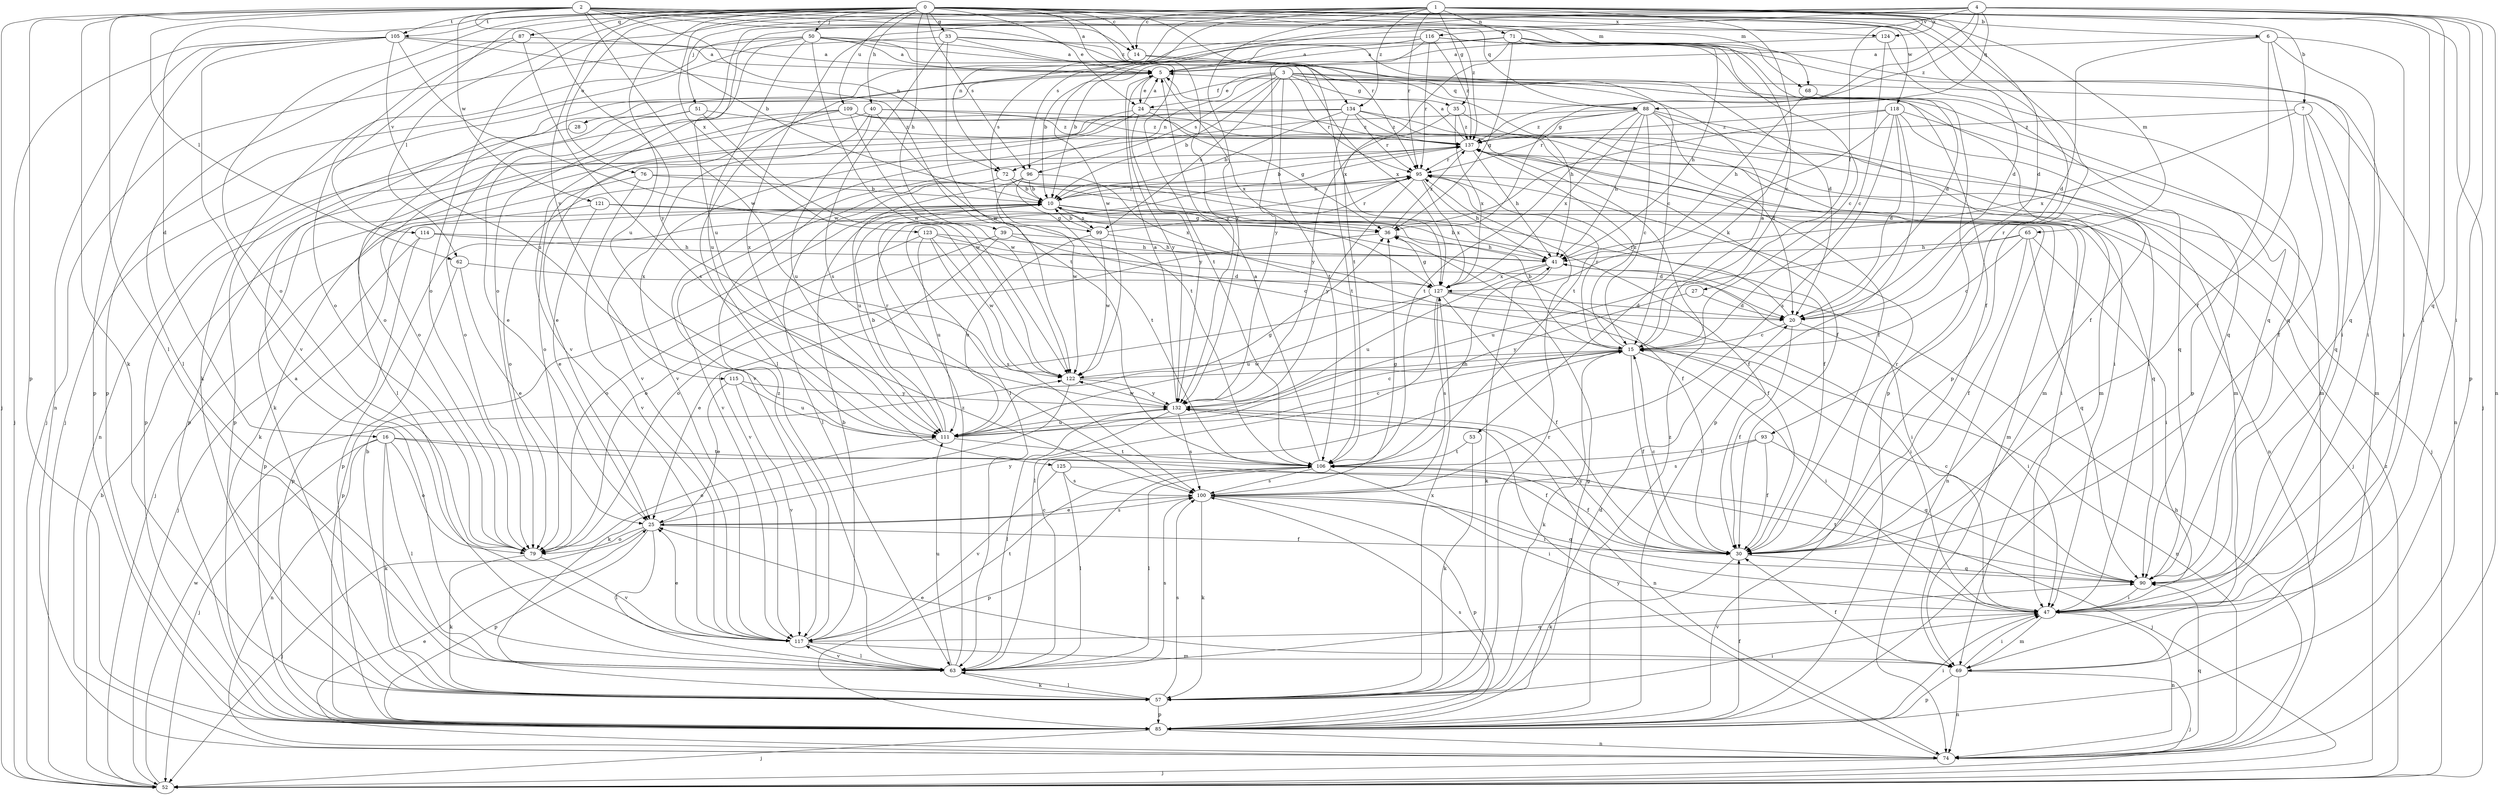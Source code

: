 strict digraph  {
0;
1;
2;
3;
4;
5;
6;
7;
10;
14;
15;
16;
20;
24;
25;
27;
28;
30;
33;
35;
36;
39;
40;
41;
47;
50;
51;
52;
53;
57;
62;
63;
65;
68;
69;
71;
72;
74;
76;
79;
85;
87;
88;
90;
93;
95;
96;
99;
100;
105;
106;
109;
111;
114;
115;
116;
117;
118;
121;
122;
123;
124;
125;
127;
132;
134;
137;
0 -> 5  [label=a];
0 -> 6  [label=b];
0 -> 14  [label=c];
0 -> 16  [label=d];
0 -> 20  [label=d];
0 -> 24  [label=e];
0 -> 33  [label=g];
0 -> 39  [label=h];
0 -> 40  [label=h];
0 -> 50  [label=j];
0 -> 62  [label=l];
0 -> 65  [label=m];
0 -> 68  [label=m];
0 -> 76  [label=o];
0 -> 79  [label=o];
0 -> 85  [label=p];
0 -> 87  [label=q];
0 -> 93  [label=r];
0 -> 95  [label=r];
0 -> 96  [label=s];
0 -> 105  [label=t];
0 -> 109  [label=u];
0 -> 111  [label=u];
0 -> 114  [label=v];
0 -> 115  [label=v];
0 -> 118  [label=w];
0 -> 123  [label=x];
0 -> 124  [label=x];
0 -> 132  [label=y];
1 -> 7  [label=b];
1 -> 14  [label=c];
1 -> 20  [label=d];
1 -> 27  [label=f];
1 -> 35  [label=g];
1 -> 47  [label=i];
1 -> 51  [label=j];
1 -> 52  [label=j];
1 -> 53  [label=k];
1 -> 71  [label=n];
1 -> 72  [label=n];
1 -> 79  [label=o];
1 -> 95  [label=r];
1 -> 96  [label=s];
1 -> 124  [label=x];
1 -> 125  [label=x];
1 -> 132  [label=y];
1 -> 134  [label=z];
2 -> 10  [label=b];
2 -> 14  [label=c];
2 -> 15  [label=c];
2 -> 52  [label=j];
2 -> 57  [label=k];
2 -> 62  [label=l];
2 -> 63  [label=l];
2 -> 68  [label=m];
2 -> 72  [label=n];
2 -> 85  [label=p];
2 -> 88  [label=q];
2 -> 105  [label=t];
2 -> 121  [label=w];
2 -> 122  [label=w];
2 -> 132  [label=y];
2 -> 134  [label=z];
2 -> 137  [label=z];
3 -> 10  [label=b];
3 -> 24  [label=e];
3 -> 28  [label=f];
3 -> 30  [label=f];
3 -> 35  [label=g];
3 -> 41  [label=h];
3 -> 72  [label=n];
3 -> 74  [label=n];
3 -> 88  [label=q];
3 -> 95  [label=r];
3 -> 96  [label=s];
3 -> 99  [label=s];
3 -> 106  [label=t];
4 -> 36  [label=g];
4 -> 47  [label=i];
4 -> 74  [label=n];
4 -> 79  [label=o];
4 -> 85  [label=p];
4 -> 88  [label=q];
4 -> 90  [label=q];
4 -> 99  [label=s];
4 -> 111  [label=u];
4 -> 116  [label=v];
4 -> 122  [label=w];
4 -> 137  [label=z];
5 -> 24  [label=e];
5 -> 79  [label=o];
5 -> 127  [label=x];
5 -> 132  [label=y];
6 -> 5  [label=a];
6 -> 20  [label=d];
6 -> 30  [label=f];
6 -> 47  [label=i];
6 -> 85  [label=p];
6 -> 90  [label=q];
7 -> 30  [label=f];
7 -> 69  [label=m];
7 -> 90  [label=q];
7 -> 127  [label=x];
7 -> 137  [label=z];
10 -> 36  [label=g];
10 -> 52  [label=j];
10 -> 69  [label=m];
10 -> 74  [label=n];
10 -> 85  [label=p];
10 -> 95  [label=r];
10 -> 99  [label=s];
14 -> 20  [label=d];
14 -> 52  [label=j];
14 -> 127  [label=x];
15 -> 5  [label=a];
15 -> 10  [label=b];
15 -> 30  [label=f];
15 -> 47  [label=i];
15 -> 57  [label=k];
15 -> 74  [label=n];
15 -> 95  [label=r];
15 -> 122  [label=w];
15 -> 137  [label=z];
16 -> 30  [label=f];
16 -> 52  [label=j];
16 -> 57  [label=k];
16 -> 63  [label=l];
16 -> 74  [label=n];
16 -> 79  [label=o];
16 -> 106  [label=t];
20 -> 15  [label=c];
20 -> 30  [label=f];
20 -> 47  [label=i];
20 -> 95  [label=r];
24 -> 5  [label=a];
24 -> 36  [label=g];
24 -> 63  [label=l];
24 -> 117  [label=v];
24 -> 132  [label=y];
24 -> 137  [label=z];
25 -> 30  [label=f];
25 -> 52  [label=j];
25 -> 63  [label=l];
25 -> 79  [label=o];
25 -> 85  [label=p];
25 -> 100  [label=s];
25 -> 132  [label=y];
27 -> 20  [label=d];
27 -> 132  [label=y];
28 -> 85  [label=p];
30 -> 15  [label=c];
30 -> 57  [label=k];
30 -> 90  [label=q];
30 -> 95  [label=r];
30 -> 132  [label=y];
33 -> 5  [label=a];
33 -> 30  [label=f];
33 -> 85  [label=p];
33 -> 90  [label=q];
33 -> 100  [label=s];
33 -> 122  [label=w];
35 -> 52  [label=j];
35 -> 127  [label=x];
35 -> 132  [label=y];
35 -> 137  [label=z];
36 -> 41  [label=h];
36 -> 79  [label=o];
36 -> 137  [label=z];
39 -> 15  [label=c];
39 -> 41  [label=h];
39 -> 79  [label=o];
39 -> 117  [label=v];
40 -> 30  [label=f];
40 -> 85  [label=p];
40 -> 106  [label=t];
40 -> 111  [label=u];
40 -> 117  [label=v];
40 -> 137  [label=z];
41 -> 10  [label=b];
41 -> 47  [label=i];
41 -> 57  [label=k];
41 -> 111  [label=u];
41 -> 127  [label=x];
47 -> 69  [label=m];
47 -> 74  [label=n];
47 -> 117  [label=v];
50 -> 5  [label=a];
50 -> 15  [label=c];
50 -> 52  [label=j];
50 -> 57  [label=k];
50 -> 106  [label=t];
50 -> 111  [label=u];
50 -> 117  [label=v];
50 -> 122  [label=w];
50 -> 127  [label=x];
51 -> 25  [label=e];
51 -> 79  [label=o];
51 -> 122  [label=w];
51 -> 137  [label=z];
52 -> 10  [label=b];
52 -> 122  [label=w];
52 -> 137  [label=z];
53 -> 57  [label=k];
53 -> 106  [label=t];
57 -> 10  [label=b];
57 -> 20  [label=d];
57 -> 47  [label=i];
57 -> 63  [label=l];
57 -> 85  [label=p];
57 -> 95  [label=r];
57 -> 100  [label=s];
57 -> 127  [label=x];
62 -> 25  [label=e];
62 -> 85  [label=p];
62 -> 127  [label=x];
63 -> 5  [label=a];
63 -> 15  [label=c];
63 -> 57  [label=k];
63 -> 90  [label=q];
63 -> 100  [label=s];
63 -> 111  [label=u];
63 -> 117  [label=v];
63 -> 137  [label=z];
65 -> 15  [label=c];
65 -> 30  [label=f];
65 -> 41  [label=h];
65 -> 47  [label=i];
65 -> 90  [label=q];
65 -> 111  [label=u];
68 -> 41  [label=h];
68 -> 90  [label=q];
69 -> 25  [label=e];
69 -> 30  [label=f];
69 -> 47  [label=i];
69 -> 52  [label=j];
69 -> 74  [label=n];
69 -> 85  [label=p];
71 -> 5  [label=a];
71 -> 10  [label=b];
71 -> 15  [label=c];
71 -> 36  [label=g];
71 -> 41  [label=h];
71 -> 47  [label=i];
71 -> 85  [label=p];
71 -> 106  [label=t];
72 -> 10  [label=b];
72 -> 30  [label=f];
72 -> 47  [label=i];
72 -> 63  [label=l];
72 -> 117  [label=v];
74 -> 25  [label=e];
74 -> 41  [label=h];
74 -> 52  [label=j];
74 -> 90  [label=q];
74 -> 132  [label=y];
76 -> 10  [label=b];
76 -> 30  [label=f];
76 -> 57  [label=k];
76 -> 117  [label=v];
79 -> 57  [label=k];
79 -> 117  [label=v];
85 -> 30  [label=f];
85 -> 36  [label=g];
85 -> 47  [label=i];
85 -> 52  [label=j];
85 -> 74  [label=n];
85 -> 100  [label=s];
85 -> 137  [label=z];
87 -> 5  [label=a];
87 -> 63  [label=l];
87 -> 79  [label=o];
87 -> 100  [label=s];
88 -> 15  [label=c];
88 -> 20  [label=d];
88 -> 41  [label=h];
88 -> 47  [label=i];
88 -> 69  [label=m];
88 -> 95  [label=r];
88 -> 106  [label=t];
88 -> 117  [label=v];
88 -> 127  [label=x];
88 -> 137  [label=z];
90 -> 15  [label=c];
90 -> 47  [label=i];
90 -> 106  [label=t];
93 -> 30  [label=f];
93 -> 90  [label=q];
93 -> 100  [label=s];
93 -> 106  [label=t];
95 -> 10  [label=b];
95 -> 41  [label=h];
95 -> 79  [label=o];
95 -> 90  [label=q];
95 -> 127  [label=x];
95 -> 132  [label=y];
96 -> 10  [label=b];
96 -> 106  [label=t];
96 -> 111  [label=u];
96 -> 122  [label=w];
96 -> 127  [label=x];
99 -> 10  [label=b];
99 -> 30  [label=f];
99 -> 95  [label=r];
99 -> 111  [label=u];
99 -> 122  [label=w];
100 -> 25  [label=e];
100 -> 36  [label=g];
100 -> 47  [label=i];
100 -> 57  [label=k];
100 -> 85  [label=p];
100 -> 90  [label=q];
105 -> 5  [label=a];
105 -> 52  [label=j];
105 -> 74  [label=n];
105 -> 85  [label=p];
105 -> 106  [label=t];
105 -> 111  [label=u];
105 -> 117  [label=v];
105 -> 122  [label=w];
106 -> 5  [label=a];
106 -> 30  [label=f];
106 -> 41  [label=h];
106 -> 47  [label=i];
106 -> 63  [label=l];
106 -> 85  [label=p];
106 -> 100  [label=s];
109 -> 25  [label=e];
109 -> 47  [label=i];
109 -> 69  [label=m];
109 -> 74  [label=n];
109 -> 79  [label=o];
109 -> 122  [label=w];
109 -> 137  [label=z];
111 -> 10  [label=b];
111 -> 15  [label=c];
111 -> 36  [label=g];
111 -> 79  [label=o];
111 -> 95  [label=r];
111 -> 106  [label=t];
114 -> 20  [label=d];
114 -> 41  [label=h];
114 -> 52  [label=j];
114 -> 85  [label=p];
115 -> 25  [label=e];
115 -> 111  [label=u];
115 -> 117  [label=v];
115 -> 132  [label=y];
116 -> 5  [label=a];
116 -> 10  [label=b];
116 -> 20  [label=d];
116 -> 47  [label=i];
116 -> 63  [label=l];
116 -> 95  [label=r];
116 -> 132  [label=y];
116 -> 137  [label=z];
117 -> 10  [label=b];
117 -> 25  [label=e];
117 -> 63  [label=l];
117 -> 69  [label=m];
117 -> 106  [label=t];
117 -> 137  [label=z];
118 -> 20  [label=d];
118 -> 63  [label=l];
118 -> 69  [label=m];
118 -> 85  [label=p];
118 -> 90  [label=q];
118 -> 100  [label=s];
118 -> 106  [label=t];
118 -> 137  [label=z];
121 -> 25  [label=e];
121 -> 30  [label=f];
121 -> 36  [label=g];
121 -> 85  [label=p];
122 -> 15  [label=c];
122 -> 57  [label=k];
122 -> 132  [label=y];
123 -> 20  [label=d];
123 -> 41  [label=h];
123 -> 79  [label=o];
123 -> 100  [label=s];
123 -> 111  [label=u];
123 -> 122  [label=w];
124 -> 5  [label=a];
124 -> 15  [label=c];
124 -> 90  [label=q];
125 -> 52  [label=j];
125 -> 63  [label=l];
125 -> 100  [label=s];
125 -> 117  [label=v];
127 -> 20  [label=d];
127 -> 25  [label=e];
127 -> 30  [label=f];
127 -> 36  [label=g];
127 -> 47  [label=i];
127 -> 63  [label=l];
127 -> 100  [label=s];
127 -> 111  [label=u];
132 -> 5  [label=a];
132 -> 15  [label=c];
132 -> 63  [label=l];
132 -> 74  [label=n];
132 -> 100  [label=s];
132 -> 111  [label=u];
132 -> 122  [label=w];
134 -> 10  [label=b];
134 -> 30  [label=f];
134 -> 57  [label=k];
134 -> 69  [label=m];
134 -> 85  [label=p];
134 -> 95  [label=r];
134 -> 106  [label=t];
134 -> 137  [label=z];
137 -> 5  [label=a];
137 -> 10  [label=b];
137 -> 41  [label=h];
137 -> 52  [label=j];
137 -> 74  [label=n];
137 -> 79  [label=o];
137 -> 95  [label=r];
}
